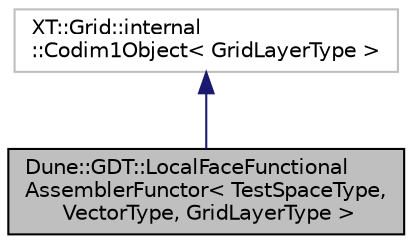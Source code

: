 digraph "Dune::GDT::LocalFaceFunctionalAssemblerFunctor&lt; TestSpaceType, VectorType, GridLayerType &gt;"
{
  edge [fontname="Helvetica",fontsize="10",labelfontname="Helvetica",labelfontsize="10"];
  node [fontname="Helvetica",fontsize="10",shape=record];
  Node0 [label="Dune::GDT::LocalFaceFunctional\lAssemblerFunctor\< TestSpaceType,\l VectorType, GridLayerType \>",height=0.2,width=0.4,color="black", fillcolor="grey75", style="filled", fontcolor="black"];
  Node1 -> Node0 [dir="back",color="midnightblue",fontsize="10",style="solid",fontname="Helvetica"];
  Node1 [label="XT::Grid::internal\l::Codim1Object\< GridLayerType \>",height=0.2,width=0.4,color="grey75", fillcolor="white", style="filled"];
}
